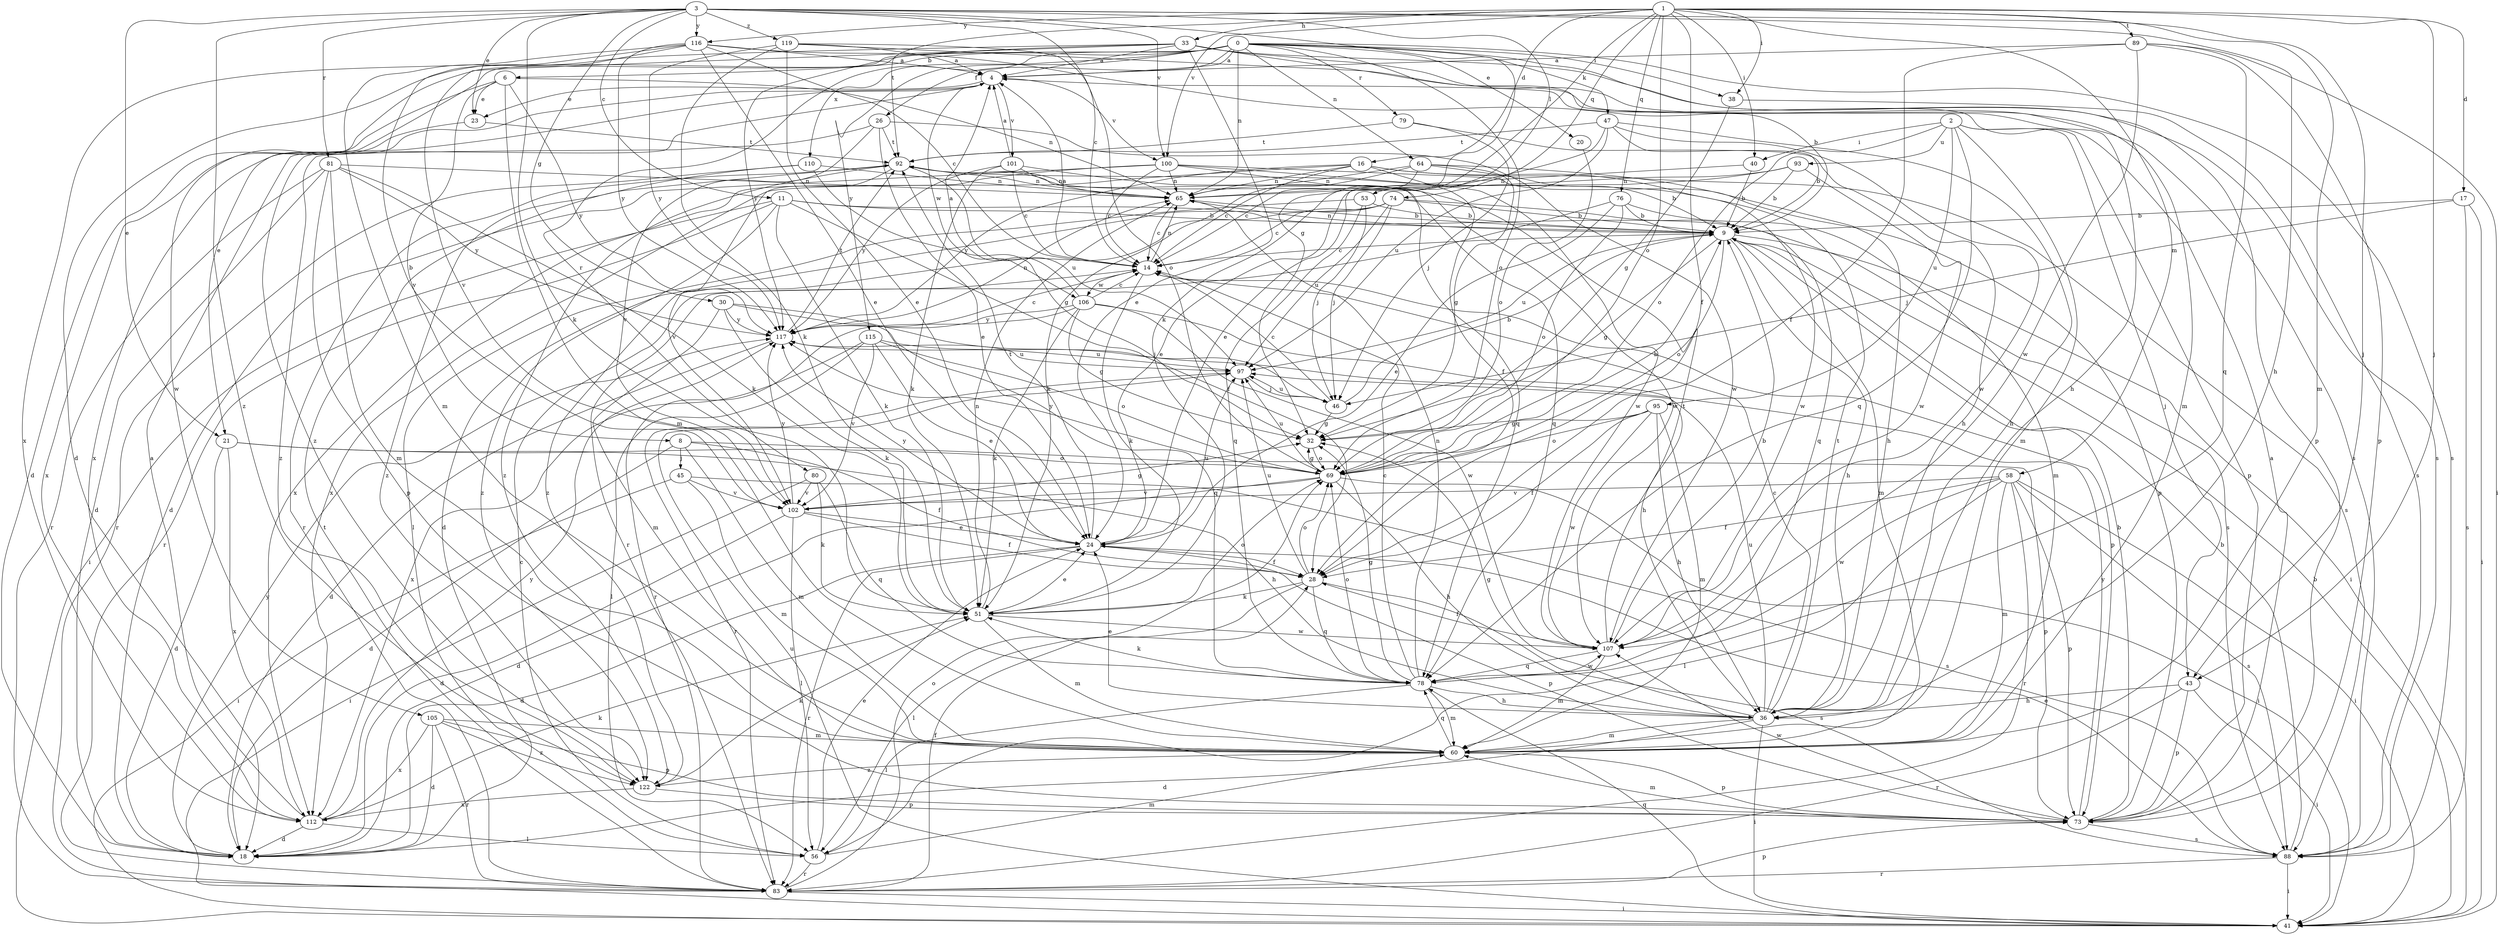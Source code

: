 strict digraph  {
0;
1;
2;
3;
4;
6;
8;
9;
11;
14;
16;
17;
18;
20;
21;
23;
24;
26;
28;
30;
32;
33;
36;
38;
40;
41;
43;
45;
46;
47;
51;
53;
56;
58;
60;
64;
65;
69;
73;
74;
76;
78;
79;
80;
81;
83;
88;
89;
92;
93;
95;
97;
100;
101;
102;
105;
106;
107;
110;
112;
115;
116;
117;
119;
122;
0 -> 4  [label=a];
0 -> 6  [label=b];
0 -> 20  [label=e];
0 -> 21  [label=e];
0 -> 26  [label=f];
0 -> 38  [label=i];
0 -> 47  [label=k];
0 -> 64  [label=n];
0 -> 65  [label=n];
0 -> 69  [label=o];
0 -> 73  [label=p];
0 -> 79  [label=r];
0 -> 80  [label=r];
0 -> 88  [label=s];
0 -> 105  [label=w];
0 -> 110  [label=x];
0 -> 115  [label=y];
1 -> 16  [label=d];
1 -> 17  [label=d];
1 -> 28  [label=f];
1 -> 33  [label=h];
1 -> 38  [label=i];
1 -> 40  [label=i];
1 -> 43  [label=j];
1 -> 51  [label=k];
1 -> 58  [label=m];
1 -> 60  [label=m];
1 -> 69  [label=o];
1 -> 74  [label=q];
1 -> 76  [label=q];
1 -> 89  [label=t];
1 -> 92  [label=t];
1 -> 100  [label=v];
1 -> 116  [label=y];
2 -> 40  [label=i];
2 -> 43  [label=j];
2 -> 60  [label=m];
2 -> 69  [label=o];
2 -> 73  [label=p];
2 -> 78  [label=q];
2 -> 93  [label=u];
2 -> 95  [label=u];
3 -> 11  [label=c];
3 -> 14  [label=c];
3 -> 21  [label=e];
3 -> 23  [label=e];
3 -> 30  [label=g];
3 -> 32  [label=g];
3 -> 36  [label=h];
3 -> 43  [label=j];
3 -> 51  [label=k];
3 -> 53  [label=l];
3 -> 81  [label=r];
3 -> 100  [label=v];
3 -> 116  [label=y];
3 -> 119  [label=z];
3 -> 122  [label=z];
4 -> 23  [label=e];
4 -> 100  [label=v];
4 -> 101  [label=v];
4 -> 106  [label=w];
4 -> 112  [label=x];
4 -> 122  [label=z];
6 -> 8  [label=b];
6 -> 18  [label=d];
6 -> 23  [label=e];
6 -> 60  [label=m];
6 -> 65  [label=n];
6 -> 117  [label=y];
8 -> 18  [label=d];
8 -> 28  [label=f];
8 -> 45  [label=j];
8 -> 60  [label=m];
8 -> 73  [label=p];
9 -> 14  [label=c];
9 -> 32  [label=g];
9 -> 36  [label=h];
9 -> 41  [label=i];
9 -> 60  [label=m];
9 -> 65  [label=n];
9 -> 69  [label=o];
9 -> 97  [label=u];
11 -> 9  [label=b];
11 -> 28  [label=f];
11 -> 41  [label=i];
11 -> 51  [label=k];
11 -> 83  [label=r];
11 -> 88  [label=s];
11 -> 122  [label=z];
14 -> 4  [label=a];
14 -> 51  [label=k];
14 -> 65  [label=n];
14 -> 73  [label=p];
14 -> 106  [label=w];
16 -> 14  [label=c];
16 -> 28  [label=f];
16 -> 65  [label=n];
16 -> 88  [label=s];
16 -> 107  [label=w];
16 -> 112  [label=x];
16 -> 117  [label=y];
17 -> 9  [label=b];
17 -> 41  [label=i];
17 -> 46  [label=j];
17 -> 88  [label=s];
18 -> 117  [label=y];
20 -> 69  [label=o];
21 -> 18  [label=d];
21 -> 36  [label=h];
21 -> 69  [label=o];
21 -> 112  [label=x];
23 -> 92  [label=t];
23 -> 112  [label=x];
24 -> 18  [label=d];
24 -> 28  [label=f];
24 -> 73  [label=p];
24 -> 83  [label=r];
24 -> 92  [label=t];
24 -> 97  [label=u];
24 -> 117  [label=y];
26 -> 24  [label=e];
26 -> 92  [label=t];
26 -> 102  [label=v];
26 -> 107  [label=w];
26 -> 122  [label=z];
28 -> 51  [label=k];
28 -> 56  [label=l];
28 -> 69  [label=o];
28 -> 78  [label=q];
28 -> 88  [label=s];
28 -> 97  [label=u];
30 -> 46  [label=j];
30 -> 51  [label=k];
30 -> 60  [label=m];
30 -> 78  [label=q];
30 -> 117  [label=y];
32 -> 69  [label=o];
33 -> 4  [label=a];
33 -> 18  [label=d];
33 -> 24  [label=e];
33 -> 36  [label=h];
33 -> 60  [label=m];
33 -> 88  [label=s];
33 -> 102  [label=v];
33 -> 117  [label=y];
36 -> 14  [label=c];
36 -> 18  [label=d];
36 -> 24  [label=e];
36 -> 32  [label=g];
36 -> 41  [label=i];
36 -> 60  [label=m];
36 -> 92  [label=t];
36 -> 97  [label=u];
38 -> 32  [label=g];
38 -> 88  [label=s];
40 -> 9  [label=b];
40 -> 65  [label=n];
41 -> 9  [label=b];
41 -> 78  [label=q];
41 -> 97  [label=u];
43 -> 36  [label=h];
43 -> 41  [label=i];
43 -> 73  [label=p];
43 -> 83  [label=r];
45 -> 41  [label=i];
45 -> 60  [label=m];
45 -> 88  [label=s];
45 -> 102  [label=v];
46 -> 9  [label=b];
46 -> 14  [label=c];
46 -> 32  [label=g];
46 -> 97  [label=u];
47 -> 9  [label=b];
47 -> 24  [label=e];
47 -> 36  [label=h];
47 -> 92  [label=t];
47 -> 97  [label=u];
47 -> 107  [label=w];
51 -> 24  [label=e];
51 -> 60  [label=m];
51 -> 65  [label=n];
51 -> 69  [label=o];
51 -> 107  [label=w];
53 -> 9  [label=b];
53 -> 46  [label=j];
53 -> 56  [label=l];
53 -> 78  [label=q];
56 -> 14  [label=c];
56 -> 24  [label=e];
56 -> 60  [label=m];
56 -> 83  [label=r];
58 -> 28  [label=f];
58 -> 41  [label=i];
58 -> 56  [label=l];
58 -> 60  [label=m];
58 -> 73  [label=p];
58 -> 83  [label=r];
58 -> 88  [label=s];
58 -> 102  [label=v];
58 -> 107  [label=w];
60 -> 73  [label=p];
60 -> 78  [label=q];
60 -> 122  [label=z];
64 -> 9  [label=b];
64 -> 14  [label=c];
64 -> 32  [label=g];
64 -> 36  [label=h];
64 -> 51  [label=k];
64 -> 65  [label=n];
65 -> 9  [label=b];
65 -> 14  [label=c];
69 -> 9  [label=b];
69 -> 18  [label=d];
69 -> 32  [label=g];
69 -> 36  [label=h];
69 -> 41  [label=i];
69 -> 97  [label=u];
69 -> 102  [label=v];
69 -> 117  [label=y];
73 -> 4  [label=a];
73 -> 9  [label=b];
73 -> 60  [label=m];
73 -> 88  [label=s];
73 -> 107  [label=w];
73 -> 117  [label=y];
74 -> 9  [label=b];
74 -> 14  [label=c];
74 -> 18  [label=d];
74 -> 46  [label=j];
74 -> 78  [label=q];
74 -> 97  [label=u];
74 -> 122  [label=z];
76 -> 9  [label=b];
76 -> 24  [label=e];
76 -> 60  [label=m];
76 -> 69  [label=o];
76 -> 83  [label=r];
78 -> 14  [label=c];
78 -> 32  [label=g];
78 -> 36  [label=h];
78 -> 51  [label=k];
78 -> 56  [label=l];
78 -> 60  [label=m];
78 -> 65  [label=n];
78 -> 69  [label=o];
78 -> 107  [label=w];
79 -> 36  [label=h];
79 -> 46  [label=j];
79 -> 92  [label=t];
80 -> 41  [label=i];
80 -> 51  [label=k];
80 -> 78  [label=q];
80 -> 102  [label=v];
81 -> 18  [label=d];
81 -> 51  [label=k];
81 -> 60  [label=m];
81 -> 65  [label=n];
81 -> 73  [label=p];
81 -> 83  [label=r];
81 -> 117  [label=y];
83 -> 28  [label=f];
83 -> 41  [label=i];
83 -> 69  [label=o];
83 -> 73  [label=p];
83 -> 92  [label=t];
88 -> 9  [label=b];
88 -> 24  [label=e];
88 -> 41  [label=i];
88 -> 83  [label=r];
89 -> 4  [label=a];
89 -> 28  [label=f];
89 -> 41  [label=i];
89 -> 73  [label=p];
89 -> 78  [label=q];
89 -> 107  [label=w];
92 -> 65  [label=n];
92 -> 78  [label=q];
92 -> 83  [label=r];
92 -> 97  [label=u];
92 -> 102  [label=v];
92 -> 122  [label=z];
93 -> 9  [label=b];
93 -> 24  [label=e];
93 -> 65  [label=n];
93 -> 107  [label=w];
95 -> 28  [label=f];
95 -> 32  [label=g];
95 -> 36  [label=h];
95 -> 60  [label=m];
95 -> 69  [label=o];
95 -> 107  [label=w];
97 -> 46  [label=j];
97 -> 83  [label=r];
100 -> 14  [label=c];
100 -> 18  [label=d];
100 -> 65  [label=n];
100 -> 73  [label=p];
100 -> 78  [label=q];
100 -> 107  [label=w];
100 -> 112  [label=x];
101 -> 4  [label=a];
101 -> 14  [label=c];
101 -> 51  [label=k];
101 -> 65  [label=n];
101 -> 107  [label=w];
101 -> 117  [label=y];
102 -> 18  [label=d];
102 -> 24  [label=e];
102 -> 28  [label=f];
102 -> 32  [label=g];
102 -> 56  [label=l];
102 -> 117  [label=y];
105 -> 18  [label=d];
105 -> 60  [label=m];
105 -> 73  [label=p];
105 -> 83  [label=r];
105 -> 112  [label=x];
105 -> 122  [label=z];
106 -> 4  [label=a];
106 -> 14  [label=c];
106 -> 32  [label=g];
106 -> 36  [label=h];
106 -> 51  [label=k];
106 -> 83  [label=r];
106 -> 107  [label=w];
106 -> 117  [label=y];
107 -> 9  [label=b];
107 -> 28  [label=f];
107 -> 60  [label=m];
107 -> 78  [label=q];
107 -> 92  [label=t];
110 -> 32  [label=g];
110 -> 65  [label=n];
110 -> 83  [label=r];
110 -> 122  [label=z];
112 -> 4  [label=a];
112 -> 18  [label=d];
112 -> 51  [label=k];
112 -> 56  [label=l];
112 -> 117  [label=y];
115 -> 24  [label=e];
115 -> 56  [label=l];
115 -> 69  [label=o];
115 -> 97  [label=u];
115 -> 102  [label=v];
115 -> 112  [label=x];
116 -> 4  [label=a];
116 -> 9  [label=b];
116 -> 14  [label=c];
116 -> 24  [label=e];
116 -> 60  [label=m];
116 -> 102  [label=v];
116 -> 112  [label=x];
116 -> 117  [label=y];
117 -> 14  [label=c];
117 -> 18  [label=d];
117 -> 65  [label=n];
117 -> 92  [label=t];
117 -> 97  [label=u];
119 -> 4  [label=a];
119 -> 24  [label=e];
119 -> 51  [label=k];
119 -> 69  [label=o];
119 -> 88  [label=s];
119 -> 117  [label=y];
122 -> 51  [label=k];
122 -> 73  [label=p];
122 -> 112  [label=x];
}
